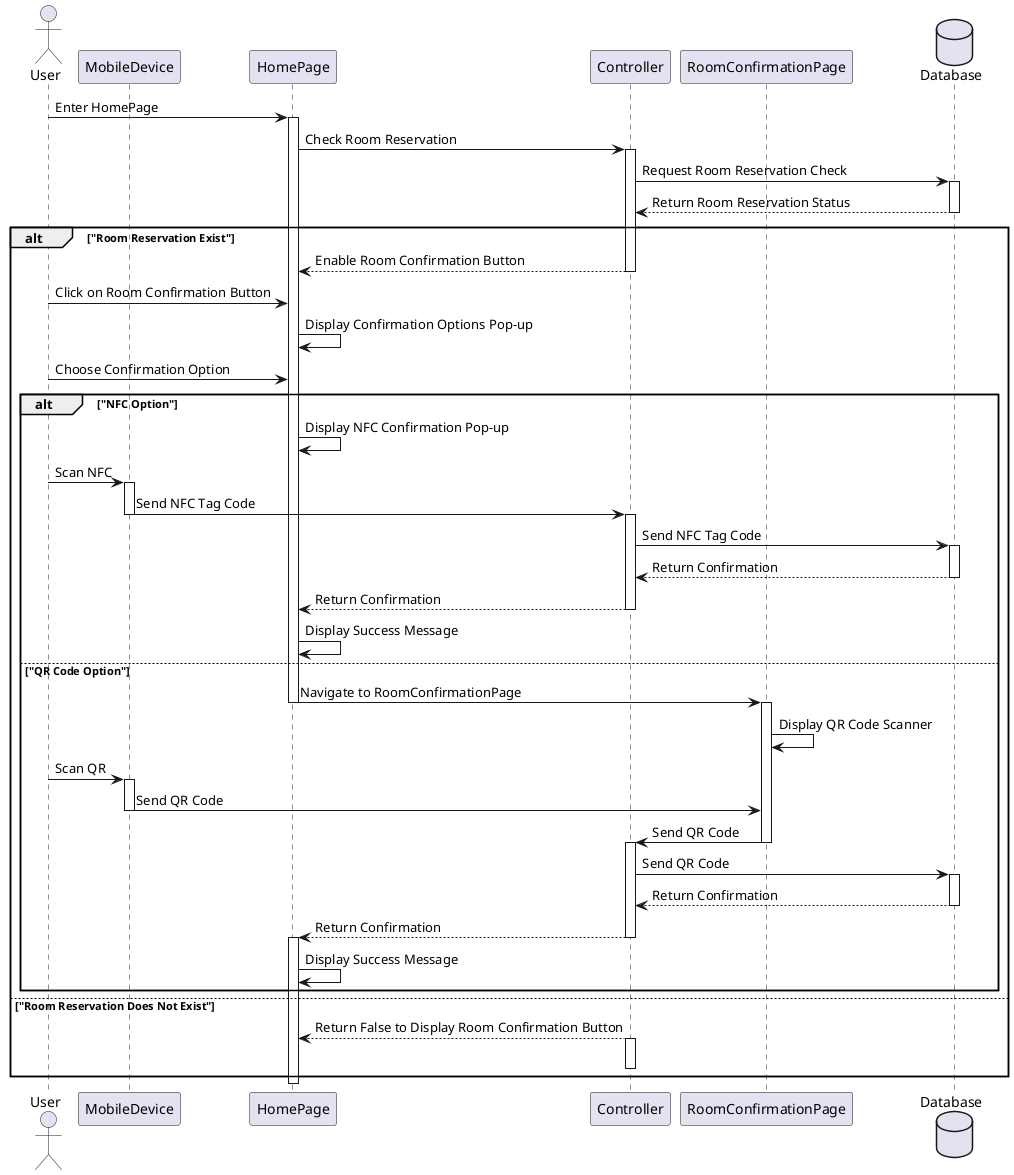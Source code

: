 @startuml CheckReservation
actor User
participant MobileDevice as MobileDevice
participant HomePage as HomePage
participant Controller as Controller
participant RoomConfirmationPage as RoomConfirmationPage
database Database

User -> HomePage: Enter HomePage
activate HomePage

HomePage -> Controller: Check Room Reservation
activate Controller

Controller -> Database: Request Room Reservation Check
activate Database

Database --> Controller: Return Room Reservation Status
deactivate Database

alt "Room Reservation Exist"
    Controller --> HomePage: Enable Room Confirmation Button
    deactivate Controller

    User -> HomePage: Click on Room Confirmation Button
    HomePage -> HomePage: Display Confirmation Options Pop-up
    
    User -> HomePage: Choose Confirmation Option

    alt "NFC Option"
        HomePage -> HomePage: Display NFC Confirmation Pop-up
        
        User -> MobileDevice: Scan NFC
        activate MobileDevice
        MobileDevice -> Controller: Send NFC Tag Code
        
        deactivate MobileDevice
        activate Controller

        Controller -> Database: Send NFC Tag Code
        activate Database

        Database --> Controller: Return Confirmation
        deactivate Database

        Controller --> HomePage: Return Confirmation
        deactivate Controller
        HomePage -> HomePage: Display Success Message
        
    else "QR Code Option"
        HomePage -> RoomConfirmationPage: Navigate to RoomConfirmationPage
        deactivate HomePage
        activate RoomConfirmationPage
        
        
        RoomConfirmationPage -> RoomConfirmationPage: Display QR Code Scanner
        
        User -> MobileDevice: Scan QR
        activate MobileDevice
        
        MobileDevice -> RoomConfirmationPage: Send QR Code
        deactivate MobileDevice

        RoomConfirmationPage -> Controller: Send QR Code 
        deactivate RoomConfirmationPage
        activate Controller

        Controller -> Database: Send QR Code 
        activate Database

        Database --> Controller: Return Confirmation
        deactivate Database

        
        Controller --> HomePage: Return Confirmation 
        deactivate Controller
        activate HomePage
        
        HomePage -> HomePage: Display Success Message
    end
else "Room Reservation Does Not Exist"
    Controller --> HomePage: Return False to Display Room Confirmation Button
    activate Controller
    deactivate Controller
end

deactivate HomePage
@enduml

